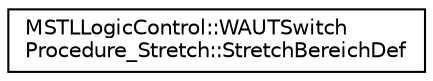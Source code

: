 digraph "Graphical Class Hierarchy"
{
  edge [fontname="Helvetica",fontsize="10",labelfontname="Helvetica",labelfontsize="10"];
  node [fontname="Helvetica",fontsize="10",shape=record];
  rankdir="LR";
  Node0 [label="MSTLLogicControl::WAUTSwitch\lProcedure_Stretch::StretchBereichDef",height=0.2,width=0.4,color="black", fillcolor="white", style="filled",URL="$d7/d23/struct_m_s_t_l_logic_control_1_1_w_a_u_t_switch_procedure___stretch_1_1_stretch_bereich_def.html",tooltip="A definition of a stretch - Bereich. "];
}
